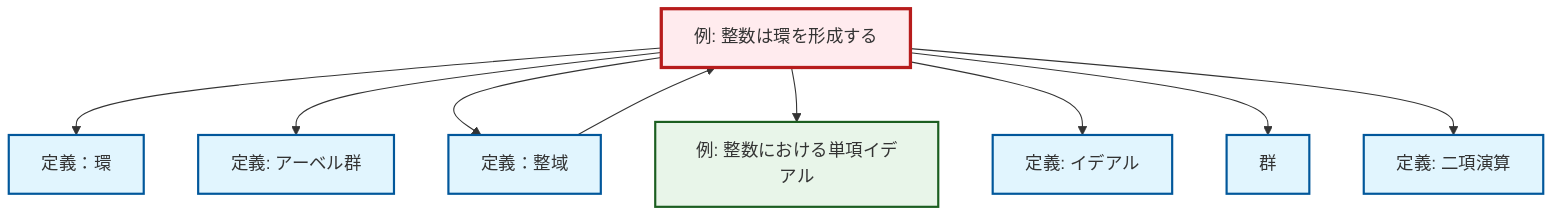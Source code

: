graph TD
    classDef definition fill:#e1f5fe,stroke:#01579b,stroke-width:2px
    classDef theorem fill:#f3e5f5,stroke:#4a148c,stroke-width:2px
    classDef axiom fill:#fff3e0,stroke:#e65100,stroke-width:2px
    classDef example fill:#e8f5e9,stroke:#1b5e20,stroke-width:2px
    classDef current fill:#ffebee,stroke:#b71c1c,stroke-width:3px
    def-abelian-group["定義: アーベル群"]:::definition
    def-group["群"]:::definition
    def-binary-operation["定義: 二項演算"]:::definition
    def-ring["定義：環"]:::definition
    ex-integers-ring["例: 整数は環を形成する"]:::example
    ex-principal-ideal["例: 整数における単項イデアル"]:::example
    def-ideal["定義: イデアル"]:::definition
    def-integral-domain["定義：整域"]:::definition
    ex-integers-ring --> def-ring
    ex-integers-ring --> def-abelian-group
    ex-integers-ring --> def-integral-domain
    ex-integers-ring --> ex-principal-ideal
    ex-integers-ring --> def-ideal
    def-integral-domain --> ex-integers-ring
    ex-integers-ring --> def-group
    ex-integers-ring --> def-binary-operation
    class ex-integers-ring current